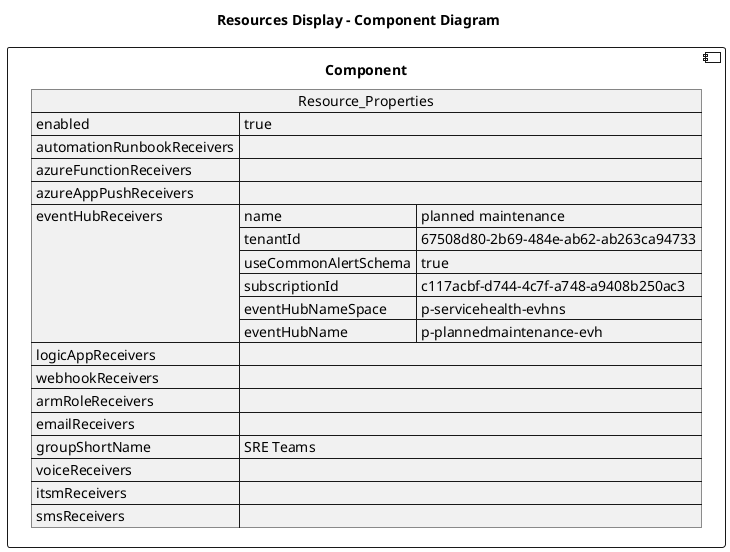 @startuml

title Resources Display - Component Diagram

component Component {

json  Resource_Properties {
  "enabled": true,
  "automationRunbookReceivers": [],
  "azureFunctionReceivers": [],
  "azureAppPushReceivers": [],
  "eventHubReceivers": [
    {
      "name": "planned maintenance",
      "tenantId": "67508d80-2b69-484e-ab62-ab263ca94733",
      "useCommonAlertSchema": true,
      "subscriptionId": "c117acbf-d744-4c7f-a748-a9408b250ac3",
      "eventHubNameSpace": "p-servicehealth-evhns",
      "eventHubName": "p-plannedmaintenance-evh"
    }
  ],
  "logicAppReceivers": [],
  "webhookReceivers": [],
  "armRoleReceivers": [],
  "emailReceivers": [],
  "groupShortName": "SRE Teams",
  "voiceReceivers": [],
  "itsmReceivers": [],
  "smsReceivers": []
}
}
@enduml
